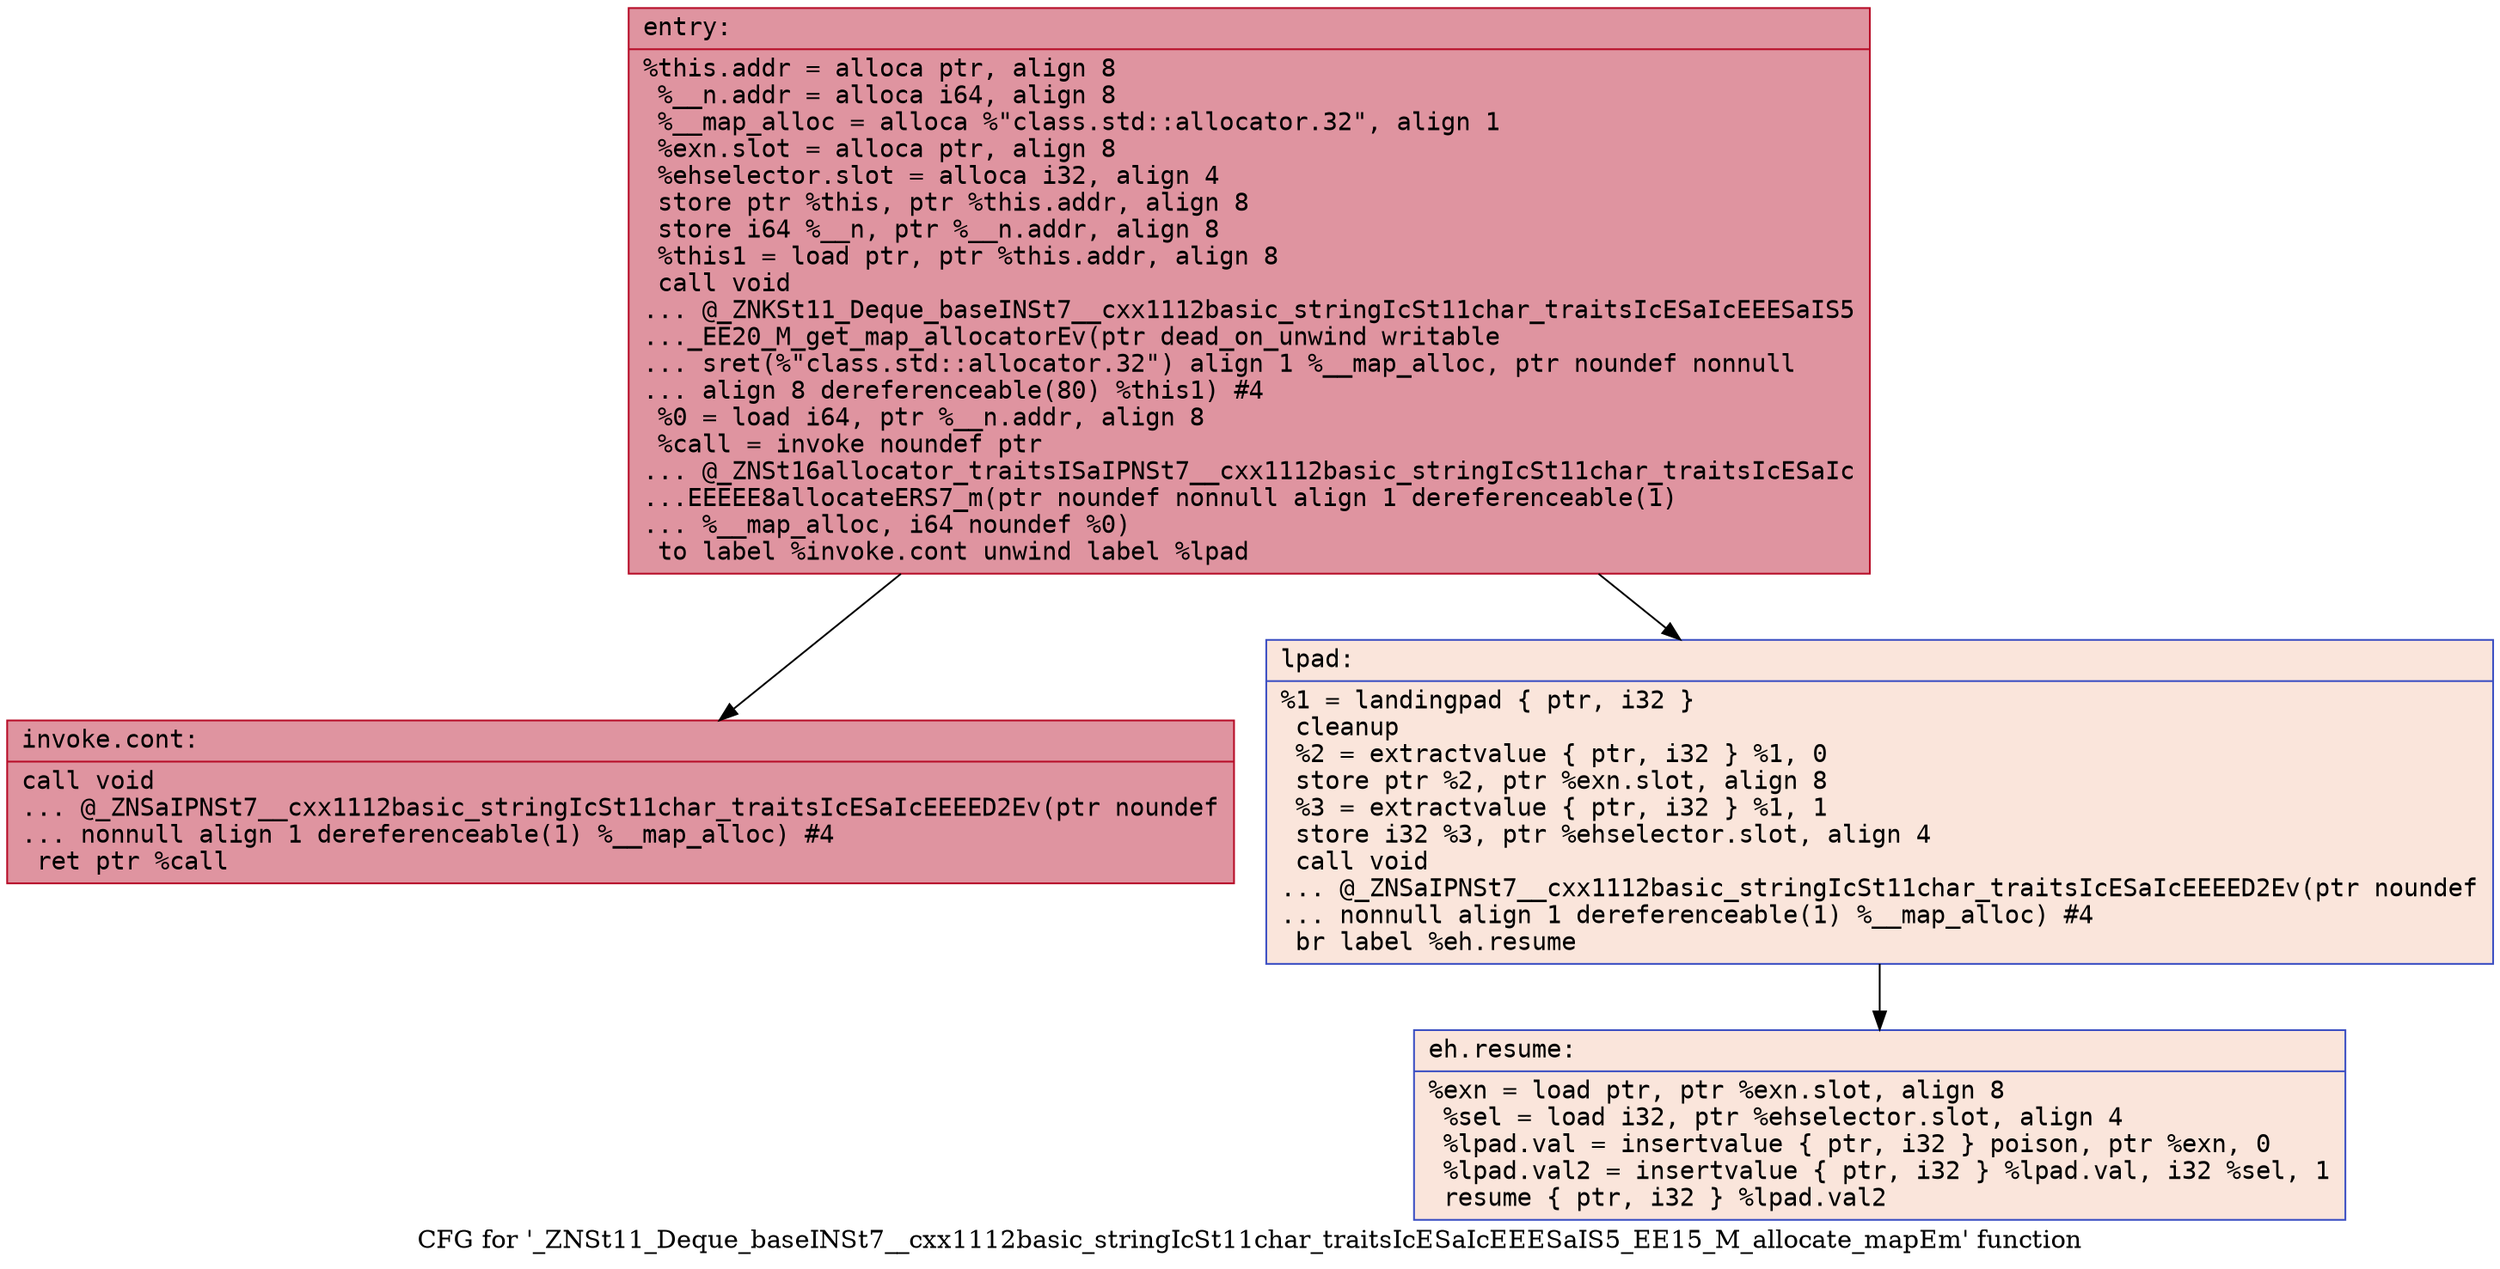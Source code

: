 digraph "CFG for '_ZNSt11_Deque_baseINSt7__cxx1112basic_stringIcSt11char_traitsIcESaIcEEESaIS5_EE15_M_allocate_mapEm' function" {
	label="CFG for '_ZNSt11_Deque_baseINSt7__cxx1112basic_stringIcSt11char_traitsIcESaIcEEESaIS5_EE15_M_allocate_mapEm' function";

	Node0x5651cd8c3b20 [shape=record,color="#b70d28ff", style=filled, fillcolor="#b70d2870" fontname="Courier",label="{entry:\l|  %this.addr = alloca ptr, align 8\l  %__n.addr = alloca i64, align 8\l  %__map_alloc = alloca %\"class.std::allocator.32\", align 1\l  %exn.slot = alloca ptr, align 8\l  %ehselector.slot = alloca i32, align 4\l  store ptr %this, ptr %this.addr, align 8\l  store i64 %__n, ptr %__n.addr, align 8\l  %this1 = load ptr, ptr %this.addr, align 8\l  call void\l... @_ZNKSt11_Deque_baseINSt7__cxx1112basic_stringIcSt11char_traitsIcESaIcEEESaIS5\l..._EE20_M_get_map_allocatorEv(ptr dead_on_unwind writable\l... sret(%\"class.std::allocator.32\") align 1 %__map_alloc, ptr noundef nonnull\l... align 8 dereferenceable(80) %this1) #4\l  %0 = load i64, ptr %__n.addr, align 8\l  %call = invoke noundef ptr\l... @_ZNSt16allocator_traitsISaIPNSt7__cxx1112basic_stringIcSt11char_traitsIcESaIc\l...EEEEE8allocateERS7_m(ptr noundef nonnull align 1 dereferenceable(1)\l... %__map_alloc, i64 noundef %0)\l          to label %invoke.cont unwind label %lpad\l}"];
	Node0x5651cd8c3b20 -> Node0x5651cd8c42e0[tooltip="entry -> invoke.cont\nProbability 100.00%" ];
	Node0x5651cd8c3b20 -> Node0x5651cd8c4360[tooltip="entry -> lpad\nProbability 0.00%" ];
	Node0x5651cd8c42e0 [shape=record,color="#b70d28ff", style=filled, fillcolor="#b70d2870" fontname="Courier",label="{invoke.cont:\l|  call void\l... @_ZNSaIPNSt7__cxx1112basic_stringIcSt11char_traitsIcESaIcEEEED2Ev(ptr noundef\l... nonnull align 1 dereferenceable(1) %__map_alloc) #4\l  ret ptr %call\l}"];
	Node0x5651cd8c4360 [shape=record,color="#3d50c3ff", style=filled, fillcolor="#f4c5ad70" fontname="Courier",label="{lpad:\l|  %1 = landingpad \{ ptr, i32 \}\l          cleanup\l  %2 = extractvalue \{ ptr, i32 \} %1, 0\l  store ptr %2, ptr %exn.slot, align 8\l  %3 = extractvalue \{ ptr, i32 \} %1, 1\l  store i32 %3, ptr %ehselector.slot, align 4\l  call void\l... @_ZNSaIPNSt7__cxx1112basic_stringIcSt11char_traitsIcESaIcEEEED2Ev(ptr noundef\l... nonnull align 1 dereferenceable(1) %__map_alloc) #4\l  br label %eh.resume\l}"];
	Node0x5651cd8c4360 -> Node0x5651cd8c4600[tooltip="lpad -> eh.resume\nProbability 100.00%" ];
	Node0x5651cd8c4600 [shape=record,color="#3d50c3ff", style=filled, fillcolor="#f4c5ad70" fontname="Courier",label="{eh.resume:\l|  %exn = load ptr, ptr %exn.slot, align 8\l  %sel = load i32, ptr %ehselector.slot, align 4\l  %lpad.val = insertvalue \{ ptr, i32 \} poison, ptr %exn, 0\l  %lpad.val2 = insertvalue \{ ptr, i32 \} %lpad.val, i32 %sel, 1\l  resume \{ ptr, i32 \} %lpad.val2\l}"];
}
